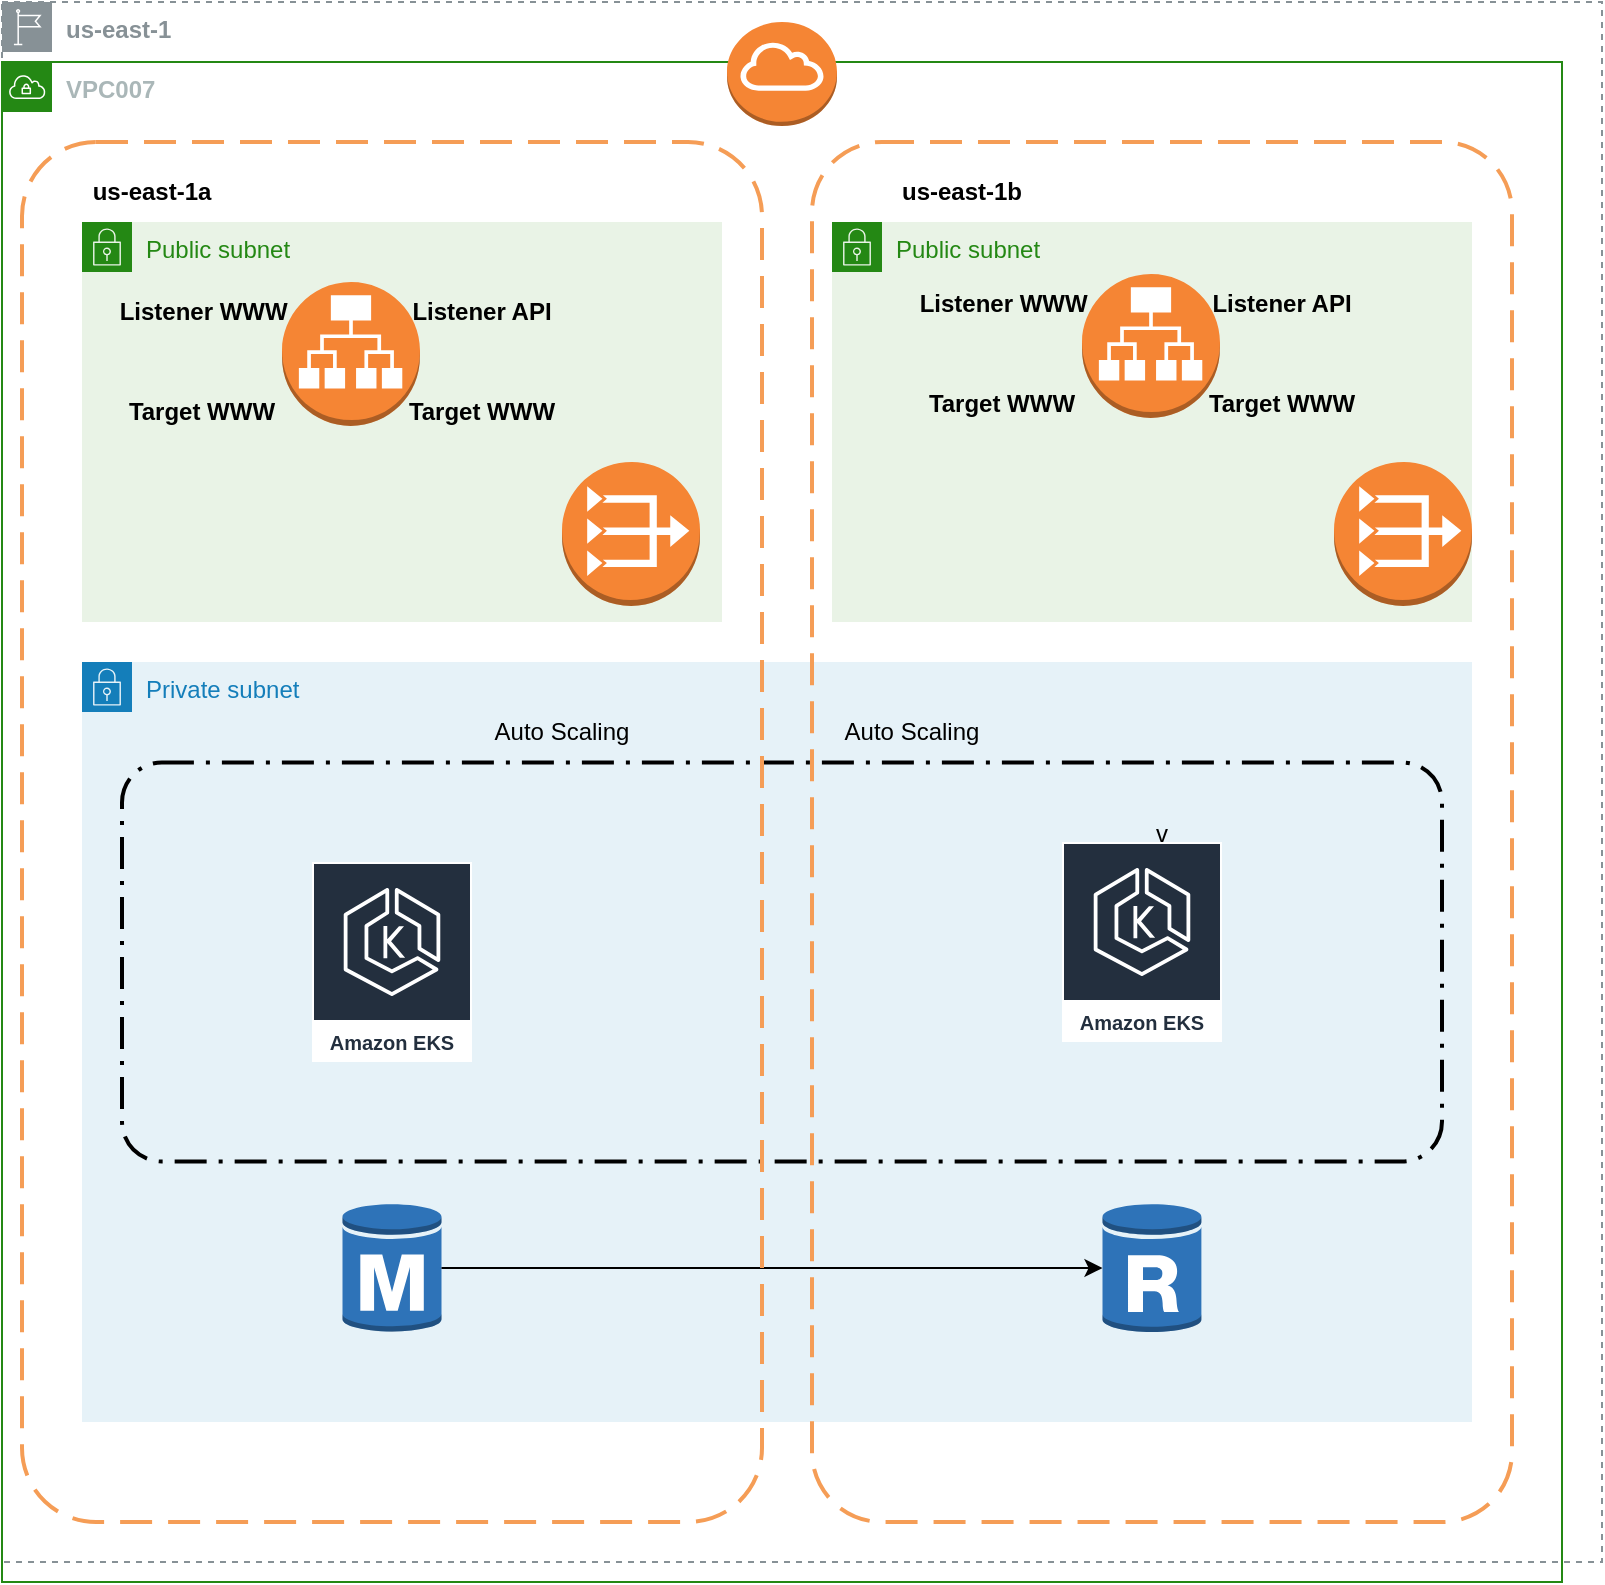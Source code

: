 <mxfile version="16.1.0" type="github">
  <diagram id="SR_4pRoGoDqsYM3gGltI" name="Page-1">
    <mxGraphModel dx="1055" dy="743" grid="1" gridSize="10" guides="1" tooltips="1" connect="1" arrows="1" fold="1" page="1" pageScale="1" pageWidth="850" pageHeight="1100" math="0" shadow="0">
      <root>
        <mxCell id="0" />
        <mxCell id="1" parent="0" />
        <mxCell id="BQqs-eVoa-7M6T6eeTgY-2" value="&lt;b&gt;us-east-1&lt;/b&gt;" style="sketch=0;outlineConnect=0;gradientColor=none;html=1;whiteSpace=wrap;fontSize=12;fontStyle=0;shape=mxgraph.aws4.group;grIcon=mxgraph.aws4.group_region;strokeColor=#879196;fillColor=none;verticalAlign=top;align=left;spacingLeft=30;fontColor=#879196;dashed=1;shadow=0;" vertex="1" parent="1">
          <mxGeometry x="20" y="10" width="800" height="780" as="geometry" />
        </mxCell>
        <mxCell id="BQqs-eVoa-7M6T6eeTgY-3" value="&lt;b&gt;VPC007&lt;/b&gt;" style="points=[[0,0],[0.25,0],[0.5,0],[0.75,0],[1,0],[1,0.25],[1,0.5],[1,0.75],[1,1],[0.75,1],[0.5,1],[0.25,1],[0,1],[0,0.75],[0,0.5],[0,0.25]];outlineConnect=0;gradientColor=none;html=1;whiteSpace=wrap;fontSize=12;fontStyle=0;container=1;pointerEvents=0;collapsible=0;recursiveResize=0;shape=mxgraph.aws4.group;grIcon=mxgraph.aws4.group_vpc;strokeColor=#248814;fillColor=none;verticalAlign=top;align=left;spacingLeft=30;fontColor=#AAB7B8;dashed=0;" vertex="1" parent="1">
          <mxGeometry x="20" y="40" width="780" height="760" as="geometry" />
        </mxCell>
        <mxCell id="BQqs-eVoa-7M6T6eeTgY-17" value="Private subnet" style="points=[[0,0],[0.25,0],[0.5,0],[0.75,0],[1,0],[1,0.25],[1,0.5],[1,0.75],[1,1],[0.75,1],[0.5,1],[0.25,1],[0,1],[0,0.75],[0,0.5],[0,0.25]];outlineConnect=0;gradientColor=none;html=1;whiteSpace=wrap;fontSize=12;fontStyle=0;container=1;pointerEvents=0;collapsible=0;recursiveResize=0;shape=mxgraph.aws4.group;grIcon=mxgraph.aws4.group_security_group;grStroke=0;strokeColor=#147EBA;fillColor=#E6F2F8;verticalAlign=top;align=left;spacingLeft=30;fontColor=#147EBA;dashed=0;shadow=0;" vertex="1" parent="BQqs-eVoa-7M6T6eeTgY-3">
          <mxGeometry x="425" y="300" width="310" height="380" as="geometry" />
        </mxCell>
        <mxCell id="BQqs-eVoa-7M6T6eeTgY-20" value="" style="outlineConnect=0;dashed=0;verticalLabelPosition=bottom;verticalAlign=top;align=center;html=1;shape=mxgraph.aws3.rds_db_instance_read_replica;fillColor=#2E73B8;gradientColor=none;shadow=0;" vertex="1" parent="BQqs-eVoa-7M6T6eeTgY-17">
          <mxGeometry x="125.25" y="270" width="49.5" height="66" as="geometry" />
        </mxCell>
        <mxCell id="BQqs-eVoa-7M6T6eeTgY-14" value="Private subnet" style="points=[[0,0],[0.25,0],[0.5,0],[0.75,0],[1,0],[1,0.25],[1,0.5],[1,0.75],[1,1],[0.75,1],[0.5,1],[0.25,1],[0,1],[0,0.75],[0,0.5],[0,0.25]];outlineConnect=0;gradientColor=none;html=1;whiteSpace=wrap;fontSize=12;fontStyle=0;container=1;pointerEvents=0;collapsible=0;recursiveResize=0;shape=mxgraph.aws4.group;grIcon=mxgraph.aws4.group_security_group;grStroke=0;strokeColor=#147EBA;fillColor=#E6F2F8;verticalAlign=top;align=left;spacingLeft=30;fontColor=#147EBA;dashed=0;shadow=0;" vertex="1" parent="BQqs-eVoa-7M6T6eeTgY-3">
          <mxGeometry x="40" y="300" width="680" height="380" as="geometry" />
        </mxCell>
        <mxCell id="BQqs-eVoa-7M6T6eeTgY-19" value="" style="outlineConnect=0;dashed=0;verticalLabelPosition=bottom;verticalAlign=top;align=center;html=1;shape=mxgraph.aws3.rds_db_instance;fillColor=#2E73B8;gradientColor=none;shadow=0;" vertex="1" parent="BQqs-eVoa-7M6T6eeTgY-14">
          <mxGeometry x="130.25" y="270" width="49.5" height="66" as="geometry" />
        </mxCell>
        <mxCell id="BQqs-eVoa-7M6T6eeTgY-24" value="" style="rounded=1;arcSize=10;dashed=1;fillColor=none;gradientColor=none;dashPattern=8 3 1 3;strokeWidth=2;shadow=0;" vertex="1" parent="BQqs-eVoa-7M6T6eeTgY-14">
          <mxGeometry x="20" y="50.25" width="660" height="199.5" as="geometry" />
        </mxCell>
        <mxCell id="BQqs-eVoa-7M6T6eeTgY-26" value="Auto Scaling" style="text;html=1;strokeColor=none;fillColor=none;align=center;verticalAlign=middle;whiteSpace=wrap;rounded=0;shadow=0;" vertex="1" parent="BQqs-eVoa-7M6T6eeTgY-14">
          <mxGeometry x="160" y="20.25" width="510" height="30" as="geometry" />
        </mxCell>
        <mxCell id="BQqs-eVoa-7M6T6eeTgY-11" value="&lt;b&gt;us-east-1a&lt;/b&gt;" style="text;html=1;strokeColor=none;fillColor=none;align=center;verticalAlign=middle;whiteSpace=wrap;rounded=0;shadow=0;" vertex="1" parent="BQqs-eVoa-7M6T6eeTgY-3">
          <mxGeometry x="30" y="50" width="90" height="30" as="geometry" />
        </mxCell>
        <mxCell id="BQqs-eVoa-7M6T6eeTgY-12" value="&lt;b&gt;us-east-1b&lt;/b&gt;" style="text;html=1;strokeColor=none;fillColor=none;align=center;verticalAlign=middle;whiteSpace=wrap;rounded=0;shadow=0;" vertex="1" parent="BQqs-eVoa-7M6T6eeTgY-3">
          <mxGeometry x="440" y="50" width="80" height="30" as="geometry" />
        </mxCell>
        <mxCell id="BQqs-eVoa-7M6T6eeTgY-16" value="Public subnet" style="points=[[0,0],[0.25,0],[0.5,0],[0.75,0],[1,0],[1,0.25],[1,0.5],[1,0.75],[1,1],[0.75,1],[0.5,1],[0.25,1],[0,1],[0,0.75],[0,0.5],[0,0.25]];outlineConnect=0;gradientColor=none;html=1;whiteSpace=wrap;fontSize=12;fontStyle=0;container=1;pointerEvents=0;collapsible=0;recursiveResize=0;shape=mxgraph.aws4.group;grIcon=mxgraph.aws4.group_security_group;grStroke=0;strokeColor=#248814;fillColor=#E9F3E6;verticalAlign=top;align=left;spacingLeft=30;fontColor=#248814;dashed=0;shadow=0;" vertex="1" parent="BQqs-eVoa-7M6T6eeTgY-3">
          <mxGeometry x="40" y="80" width="320" height="200" as="geometry" />
        </mxCell>
        <mxCell id="BQqs-eVoa-7M6T6eeTgY-18" value="Public subnet" style="points=[[0,0],[0.25,0],[0.5,0],[0.75,0],[1,0],[1,0.25],[1,0.5],[1,0.75],[1,1],[0.75,1],[0.5,1],[0.25,1],[0,1],[0,0.75],[0,0.5],[0,0.25]];outlineConnect=0;gradientColor=none;html=1;whiteSpace=wrap;fontSize=12;fontStyle=0;container=1;pointerEvents=0;collapsible=0;recursiveResize=0;shape=mxgraph.aws4.group;grIcon=mxgraph.aws4.group_security_group;grStroke=0;strokeColor=#248814;fillColor=#E9F3E6;verticalAlign=top;align=left;spacingLeft=30;fontColor=#248814;dashed=0;shadow=0;" vertex="1" parent="BQqs-eVoa-7M6T6eeTgY-3">
          <mxGeometry x="415" y="80" width="320" height="200" as="geometry" />
        </mxCell>
        <mxCell id="BQqs-eVoa-7M6T6eeTgY-21" style="edgeStyle=orthogonalEdgeStyle;rounded=0;orthogonalLoop=1;jettySize=auto;html=1;" edge="1" parent="BQqs-eVoa-7M6T6eeTgY-3" source="BQqs-eVoa-7M6T6eeTgY-19" target="BQqs-eVoa-7M6T6eeTgY-20">
          <mxGeometry relative="1" as="geometry" />
        </mxCell>
        <mxCell id="BQqs-eVoa-7M6T6eeTgY-22" value="Amazon EKS" style="sketch=0;outlineConnect=0;fontColor=#232F3E;gradientColor=none;strokeColor=#ffffff;fillColor=#232F3E;dashed=0;verticalLabelPosition=middle;verticalAlign=bottom;align=center;html=1;whiteSpace=wrap;fontSize=10;fontStyle=1;spacing=3;shape=mxgraph.aws4.productIcon;prIcon=mxgraph.aws4.eks;shadow=0;" vertex="1" parent="BQqs-eVoa-7M6T6eeTgY-3">
          <mxGeometry x="155" y="400" width="80" height="100" as="geometry" />
        </mxCell>
        <mxCell id="BQqs-eVoa-7M6T6eeTgY-23" value="Amazon EKS" style="sketch=0;outlineConnect=0;fontColor=#232F3E;gradientColor=none;strokeColor=#ffffff;fillColor=#232F3E;dashed=0;verticalLabelPosition=middle;verticalAlign=bottom;align=center;html=1;whiteSpace=wrap;fontSize=10;fontStyle=1;spacing=3;shape=mxgraph.aws4.productIcon;prIcon=mxgraph.aws4.eks;shadow=0;" vertex="1" parent="BQqs-eVoa-7M6T6eeTgY-3">
          <mxGeometry x="530" y="390" width="80" height="100" as="geometry" />
        </mxCell>
        <mxCell id="BQqs-eVoa-7M6T6eeTgY-5" value="v" style="rounded=1;arcSize=10;dashed=1;strokeColor=#F59D56;fillColor=none;gradientColor=none;dashPattern=8 4;strokeWidth=2;" vertex="1" parent="BQqs-eVoa-7M6T6eeTgY-3">
          <mxGeometry x="405" y="40" width="350" height="690" as="geometry" />
        </mxCell>
        <mxCell id="BQqs-eVoa-7M6T6eeTgY-4" value="" style="rounded=1;arcSize=10;dashed=1;strokeColor=#F59D56;fillColor=none;gradientColor=none;dashPattern=8 4;strokeWidth=2;" vertex="1" parent="BQqs-eVoa-7M6T6eeTgY-3">
          <mxGeometry x="10" y="40" width="370" height="690" as="geometry" />
        </mxCell>
        <mxCell id="BQqs-eVoa-7M6T6eeTgY-25" value="" style="outlineConnect=0;dashed=0;verticalLabelPosition=bottom;verticalAlign=top;align=center;html=1;shape=mxgraph.aws3.rds_db_instance_read_replica;fillColor=#2E73B8;gradientColor=none;shadow=0;" vertex="1" parent="BQqs-eVoa-7M6T6eeTgY-3">
          <mxGeometry x="550.25" y="570" width="49.5" height="66" as="geometry" />
        </mxCell>
        <mxCell id="BQqs-eVoa-7M6T6eeTgY-27" value="Auto Scaling" style="text;html=1;strokeColor=none;fillColor=none;align=center;verticalAlign=middle;whiteSpace=wrap;rounded=0;shadow=0;" vertex="1" parent="BQqs-eVoa-7M6T6eeTgY-3">
          <mxGeometry x="220" y="320" width="120" height="30" as="geometry" />
        </mxCell>
        <mxCell id="BQqs-eVoa-7M6T6eeTgY-29" value="" style="outlineConnect=0;dashed=0;verticalLabelPosition=bottom;verticalAlign=top;align=center;html=1;shape=mxgraph.aws3.application_load_balancer;fillColor=#F58534;gradientColor=none;shadow=0;" vertex="1" parent="BQqs-eVoa-7M6T6eeTgY-3">
          <mxGeometry x="140" y="110" width="69" height="72" as="geometry" />
        </mxCell>
        <mxCell id="BQqs-eVoa-7M6T6eeTgY-35" value="" style="outlineConnect=0;dashed=0;verticalLabelPosition=bottom;verticalAlign=top;align=center;html=1;shape=mxgraph.aws3.vpc_nat_gateway;fillColor=#F58534;gradientColor=none;shadow=0;" vertex="1" parent="BQqs-eVoa-7M6T6eeTgY-3">
          <mxGeometry x="280" y="200" width="69" height="72" as="geometry" />
        </mxCell>
        <mxCell id="BQqs-eVoa-7M6T6eeTgY-36" value="" style="outlineConnect=0;dashed=0;verticalLabelPosition=bottom;verticalAlign=top;align=center;html=1;shape=mxgraph.aws3.vpc_nat_gateway;fillColor=#F58534;gradientColor=none;shadow=0;" vertex="1" parent="BQqs-eVoa-7M6T6eeTgY-3">
          <mxGeometry x="666" y="200" width="69" height="72" as="geometry" />
        </mxCell>
        <mxCell id="BQqs-eVoa-7M6T6eeTgY-37" value="&lt;b&gt;Listener WWW&amp;nbsp;&lt;/b&gt;" style="text;html=1;strokeColor=none;fillColor=none;align=center;verticalAlign=middle;whiteSpace=wrap;rounded=0;shadow=0;" vertex="1" parent="BQqs-eVoa-7M6T6eeTgY-3">
          <mxGeometry x="50" y="110" width="105" height="30" as="geometry" />
        </mxCell>
        <mxCell id="BQqs-eVoa-7M6T6eeTgY-38" value="&lt;b&gt;Target WWW&lt;/b&gt;" style="text;html=1;strokeColor=none;fillColor=none;align=center;verticalAlign=middle;whiteSpace=wrap;rounded=0;shadow=0;" vertex="1" parent="BQqs-eVoa-7M6T6eeTgY-3">
          <mxGeometry x="50" y="160" width="100" height="30" as="geometry" />
        </mxCell>
        <mxCell id="BQqs-eVoa-7M6T6eeTgY-39" value="&lt;b&gt;Listener API&lt;/b&gt;" style="text;html=1;strokeColor=none;fillColor=none;align=center;verticalAlign=middle;whiteSpace=wrap;rounded=0;shadow=0;" vertex="1" parent="BQqs-eVoa-7M6T6eeTgY-3">
          <mxGeometry x="190" y="110" width="100" height="30" as="geometry" />
        </mxCell>
        <mxCell id="BQqs-eVoa-7M6T6eeTgY-40" value="&lt;b&gt;Target WWW&lt;/b&gt;" style="text;html=1;strokeColor=none;fillColor=none;align=center;verticalAlign=middle;whiteSpace=wrap;rounded=0;shadow=0;" vertex="1" parent="BQqs-eVoa-7M6T6eeTgY-3">
          <mxGeometry x="190" y="160" width="100" height="30" as="geometry" />
        </mxCell>
        <mxCell id="BQqs-eVoa-7M6T6eeTgY-41" value="" style="outlineConnect=0;dashed=0;verticalLabelPosition=bottom;verticalAlign=top;align=center;html=1;shape=mxgraph.aws3.application_load_balancer;fillColor=#F58534;gradientColor=none;shadow=0;" vertex="1" parent="BQqs-eVoa-7M6T6eeTgY-3">
          <mxGeometry x="540" y="106" width="69" height="72" as="geometry" />
        </mxCell>
        <mxCell id="BQqs-eVoa-7M6T6eeTgY-42" value="&lt;b&gt;Listener WWW&amp;nbsp;&lt;/b&gt;" style="text;html=1;strokeColor=none;fillColor=none;align=center;verticalAlign=middle;whiteSpace=wrap;rounded=0;shadow=0;" vertex="1" parent="BQqs-eVoa-7M6T6eeTgY-3">
          <mxGeometry x="450" y="106" width="105" height="30" as="geometry" />
        </mxCell>
        <mxCell id="BQqs-eVoa-7M6T6eeTgY-43" value="&lt;b&gt;Target WWW&lt;/b&gt;" style="text;html=1;strokeColor=none;fillColor=none;align=center;verticalAlign=middle;whiteSpace=wrap;rounded=0;shadow=0;" vertex="1" parent="BQqs-eVoa-7M6T6eeTgY-3">
          <mxGeometry x="450" y="156" width="100" height="30" as="geometry" />
        </mxCell>
        <mxCell id="BQqs-eVoa-7M6T6eeTgY-44" value="&lt;b&gt;Listener API&lt;/b&gt;" style="text;html=1;strokeColor=none;fillColor=none;align=center;verticalAlign=middle;whiteSpace=wrap;rounded=0;shadow=0;" vertex="1" parent="BQqs-eVoa-7M6T6eeTgY-3">
          <mxGeometry x="590" y="106" width="100" height="30" as="geometry" />
        </mxCell>
        <mxCell id="BQqs-eVoa-7M6T6eeTgY-45" value="&lt;b&gt;Target WWW&lt;/b&gt;" style="text;html=1;strokeColor=none;fillColor=none;align=center;verticalAlign=middle;whiteSpace=wrap;rounded=0;shadow=0;" vertex="1" parent="BQqs-eVoa-7M6T6eeTgY-3">
          <mxGeometry x="590" y="156" width="100" height="30" as="geometry" />
        </mxCell>
        <mxCell id="BQqs-eVoa-7M6T6eeTgY-28" value="" style="outlineConnect=0;dashed=0;verticalLabelPosition=bottom;verticalAlign=top;align=center;html=1;shape=mxgraph.aws3.internet_gateway;fillColor=#F58534;gradientColor=none;shadow=0;" vertex="1" parent="1">
          <mxGeometry x="382.5" y="20" width="55" height="52" as="geometry" />
        </mxCell>
      </root>
    </mxGraphModel>
  </diagram>
</mxfile>
